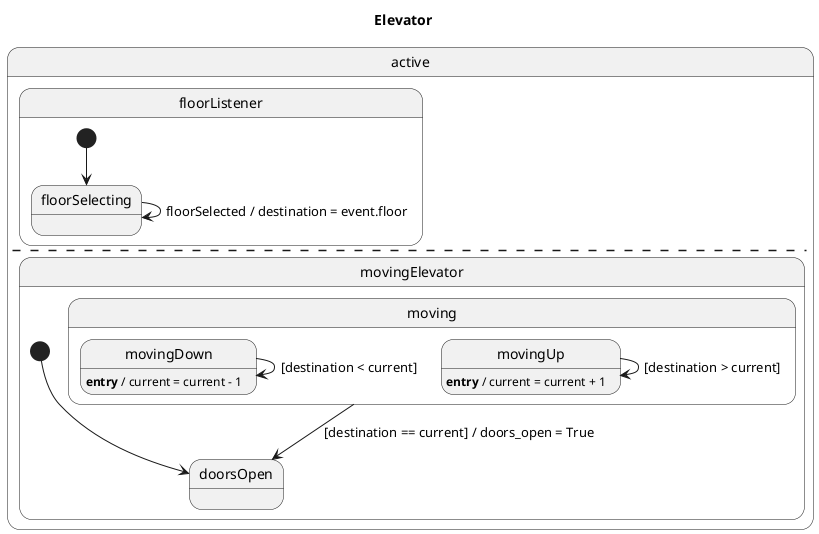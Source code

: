 @startuml
title Elevator
state "active" as active {
  state "floorListener" as floorListener {
    [*] --> floorSelecting
    state "floorSelecting" as floorSelecting {
      floorSelecting --> floorSelecting : floorSelected / destination = event.floor
    }
  }
  --
  state "movingElevator" as movingElevator {
    [*] --> doorsOpen
    state "moving" as moving {
      moving --> doorsOpen : [destination == current] / doors_open = True
      state "movingDown" as movingDown {
        movingDown : **entry** / current = current - 1
        movingDown --> movingDown : [destination < current]
      }
      state "movingUp" as movingUp {
        movingUp : **entry** / current = current + 1
        movingUp --> movingUp : [destination > current]
      }
    }
    state "doorsOpen" as doorsOpen {
    }
  }
}
@enduml